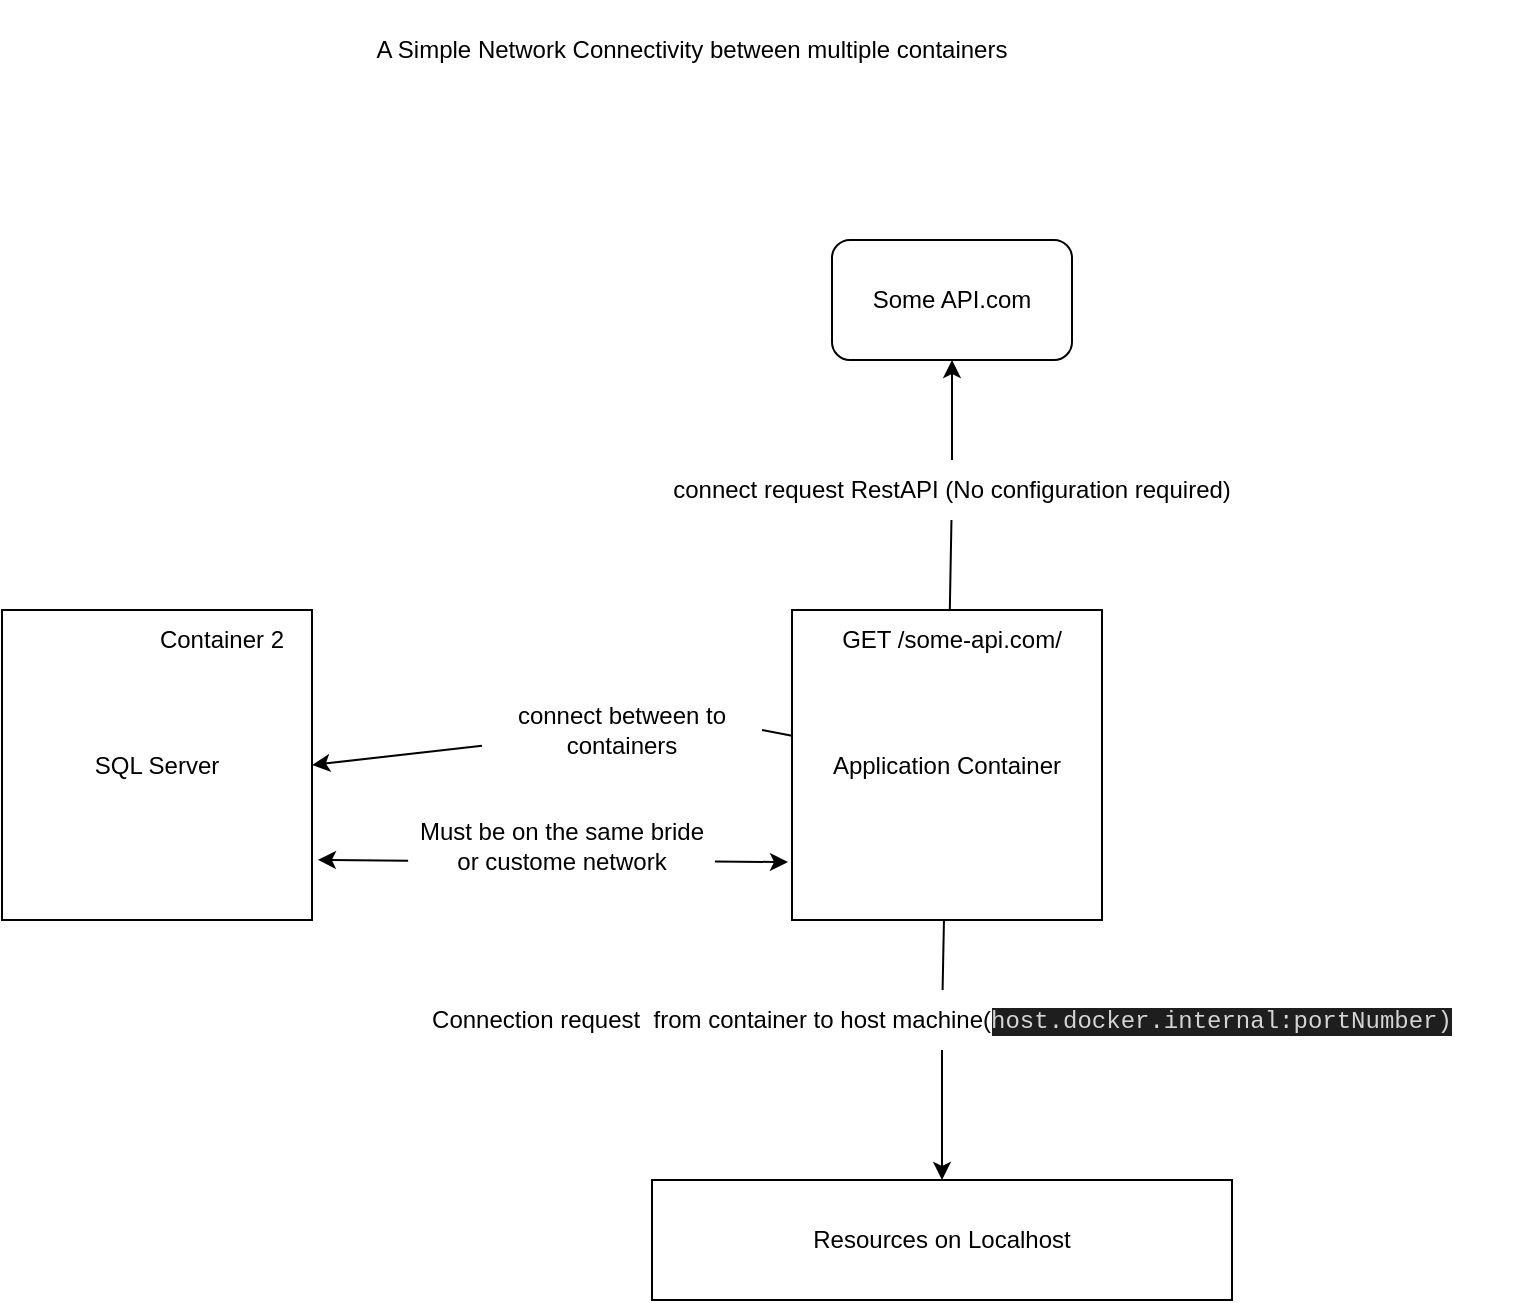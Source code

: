 <mxfile>
    <diagram id="W8MjWDtORuqbpAh1qArJ" name="Page-1">
        <mxGraphModel dx="901" dy="468" grid="1" gridSize="10" guides="1" tooltips="1" connect="1" arrows="1" fold="1" page="1" pageScale="1" pageWidth="850" pageHeight="1100" math="0" shadow="0">
            <root>
                <mxCell id="0"/>
                <mxCell id="1" parent="0"/>
                <mxCell id="4" style="edgeStyle=none;html=1;startArrow=none;" parent="1" source="9" target="3" edge="1">
                    <mxGeometry relative="1" as="geometry"/>
                </mxCell>
                <mxCell id="6" style="edgeStyle=none;html=1;startArrow=none;" parent="1" source="7" target="5" edge="1">
                    <mxGeometry relative="1" as="geometry"/>
                </mxCell>
                <mxCell id="13" style="edgeStyle=none;html=1;entryX=1;entryY=0.5;entryDx=0;entryDy=0;startArrow=none;" parent="1" source="14" target="11" edge="1">
                    <mxGeometry relative="1" as="geometry"/>
                </mxCell>
                <mxCell id="2" value="Application Container" style="whiteSpace=wrap;html=1;aspect=fixed;" parent="1" vertex="1">
                    <mxGeometry x="440" y="345" width="155" height="155" as="geometry"/>
                </mxCell>
                <mxCell id="3" value="Some API.com" style="rounded=1;whiteSpace=wrap;html=1;" parent="1" vertex="1">
                    <mxGeometry x="460" y="160" width="120" height="60" as="geometry"/>
                </mxCell>
                <mxCell id="5" value="Resources on Localhost" style="rounded=0;whiteSpace=wrap;html=1;" parent="1" vertex="1">
                    <mxGeometry x="370" y="630" width="290" height="60" as="geometry"/>
                </mxCell>
                <mxCell id="7" value="Connection request&amp;nbsp; from container to host machine(&lt;span style=&quot;background-color: rgb(30 , 30 , 30) ; color: rgb(212 , 212 , 212) ; font-family: &amp;#34;menlo&amp;#34; , &amp;#34;monaco&amp;#34; , &amp;#34;courier new&amp;#34; , monospace&quot;&gt;host.docker.internal:portNumber)&lt;/span&gt;" style="text;html=1;strokeColor=none;fillColor=none;align=center;verticalAlign=middle;whiteSpace=wrap;rounded=0;" parent="1" vertex="1">
                    <mxGeometry x="230" y="535" width="570" height="30" as="geometry"/>
                </mxCell>
                <mxCell id="8" value="" style="edgeStyle=none;html=1;endArrow=none;" parent="1" source="2" target="7" edge="1">
                    <mxGeometry relative="1" as="geometry">
                        <mxPoint x="416.519" y="500" as="sourcePoint"/>
                        <mxPoint x="415.38" y="590" as="targetPoint"/>
                    </mxGeometry>
                </mxCell>
                <mxCell id="9" value="connect request RestAPI (No configuration required)" style="text;html=1;strokeColor=none;fillColor=none;align=center;verticalAlign=middle;whiteSpace=wrap;rounded=0;" parent="1" vertex="1">
                    <mxGeometry x="330" y="270" width="380" height="30" as="geometry"/>
                </mxCell>
                <mxCell id="10" value="" style="edgeStyle=none;html=1;endArrow=none;" parent="1" source="2" target="9" edge="1">
                    <mxGeometry relative="1" as="geometry">
                        <mxPoint x="417.5" y="345" as="sourcePoint"/>
                        <mxPoint x="417.5" y="240" as="targetPoint"/>
                    </mxGeometry>
                </mxCell>
                <mxCell id="11" value="SQL Server" style="whiteSpace=wrap;html=1;aspect=fixed;" parent="1" vertex="1">
                    <mxGeometry x="45" y="345" width="155" height="155" as="geometry"/>
                </mxCell>
                <mxCell id="14" value="connect between to containers" style="text;html=1;strokeColor=none;fillColor=none;align=center;verticalAlign=middle;whiteSpace=wrap;rounded=0;" parent="1" vertex="1">
                    <mxGeometry x="285" y="390" width="140" height="30" as="geometry"/>
                </mxCell>
                <mxCell id="15" value="" style="edgeStyle=none;html=1;entryX=1;entryY=0.5;entryDx=0;entryDy=0;endArrow=none;" parent="1" source="2" target="14" edge="1">
                    <mxGeometry relative="1" as="geometry">
                        <mxPoint x="340" y="422.5" as="sourcePoint"/>
                        <mxPoint x="235" y="422.5" as="targetPoint"/>
                    </mxGeometry>
                </mxCell>
                <mxCell id="16" value="A Simple Network Connectivity between multiple containers" style="text;html=1;strokeColor=none;fillColor=none;align=center;verticalAlign=middle;whiteSpace=wrap;rounded=0;" parent="1" vertex="1">
                    <mxGeometry x="200" y="40" width="380" height="50" as="geometry"/>
                </mxCell>
                <mxCell id="17" value="GET /some-api.com/" style="text;html=1;strokeColor=none;fillColor=none;align=center;verticalAlign=middle;whiteSpace=wrap;rounded=0;" parent="1" vertex="1">
                    <mxGeometry x="436.25" y="350" width="167.5" height="20" as="geometry"/>
                </mxCell>
                <mxCell id="18" value="Container 2" style="text;html=1;strokeColor=none;fillColor=none;align=center;verticalAlign=middle;whiteSpace=wrap;rounded=0;" parent="1" vertex="1">
                    <mxGeometry x="120" y="350" width="70" height="20" as="geometry"/>
                </mxCell>
                <mxCell id="19" value="" style="endArrow=classic;startArrow=none;html=1;entryX=-0.013;entryY=0.813;entryDx=0;entryDy=0;entryPerimeter=0;exitX=1.01;exitY=0.832;exitDx=0;exitDy=0;exitPerimeter=0;" edge="1" parent="1" source="20" target="2">
                    <mxGeometry width="50" height="50" relative="1" as="geometry">
                        <mxPoint x="270" y="510" as="sourcePoint"/>
                        <mxPoint x="320" y="460" as="targetPoint"/>
                    </mxGeometry>
                </mxCell>
                <mxCell id="20" value="Must be on the same bride or custome network" style="text;html=1;strokeColor=none;fillColor=none;align=center;verticalAlign=middle;whiteSpace=wrap;rounded=0;" vertex="1" parent="1">
                    <mxGeometry x="250" y="450" width="150" height="25" as="geometry"/>
                </mxCell>
                <mxCell id="21" value="" style="endArrow=none;startArrow=classic;html=1;entryX=-0.013;entryY=0.813;entryDx=0;entryDy=0;entryPerimeter=0;exitX=1.019;exitY=0.806;exitDx=0;exitDy=0;exitPerimeter=0;" edge="1" parent="1" source="11" target="20">
                    <mxGeometry width="50" height="50" relative="1" as="geometry">
                        <mxPoint x="240" y="470" as="sourcePoint"/>
                        <mxPoint x="437.985" y="471.015" as="targetPoint"/>
                    </mxGeometry>
                </mxCell>
            </root>
        </mxGraphModel>
    </diagram>
</mxfile>